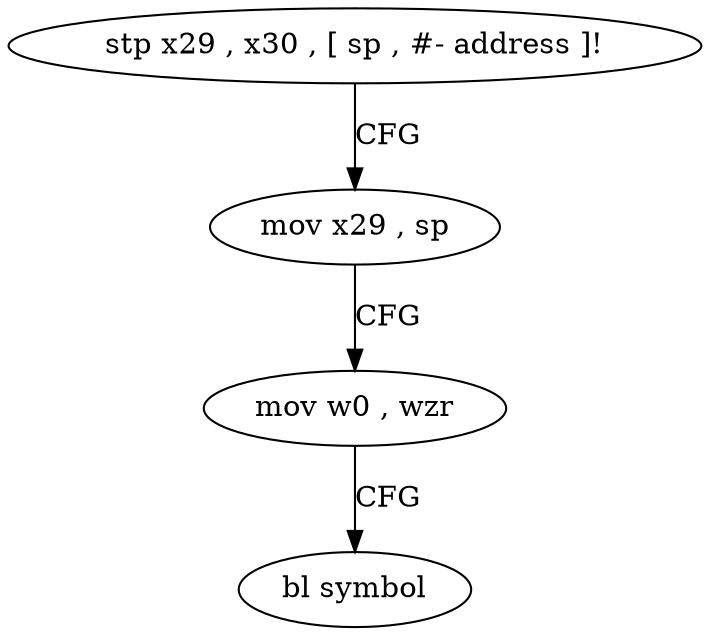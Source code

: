 digraph "func" {
"4250960" [label = "stp x29 , x30 , [ sp , #- address ]!" ]
"4250964" [label = "mov x29 , sp" ]
"4250968" [label = "mov w0 , wzr" ]
"4250972" [label = "bl symbol" ]
"4250960" -> "4250964" [ label = "CFG" ]
"4250964" -> "4250968" [ label = "CFG" ]
"4250968" -> "4250972" [ label = "CFG" ]
}
